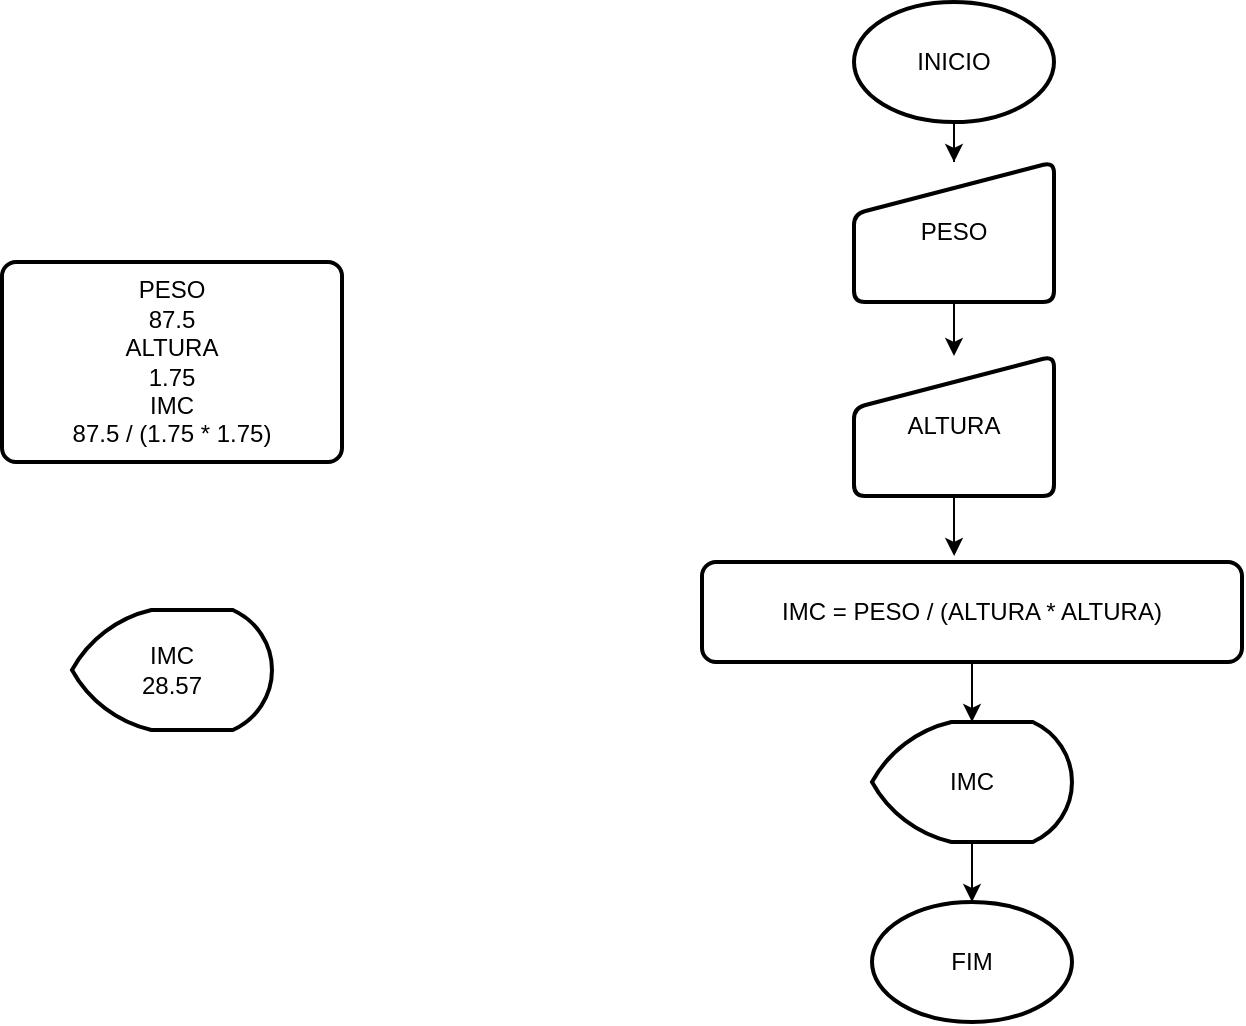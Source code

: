 <mxfile version="26.0.11">
  <diagram name="Página-1" id="4VMxkRodRdtRvvktiW2m">
    <mxGraphModel dx="1434" dy="746" grid="1" gridSize="10" guides="1" tooltips="1" connect="1" arrows="1" fold="1" page="1" pageScale="1" pageWidth="1169" pageHeight="827" math="0" shadow="0">
      <root>
        <mxCell id="0" />
        <mxCell id="1" parent="0" />
        <mxCell id="8vsVwCwNeEGrZoSonebL-1" style="edgeStyle=orthogonalEdgeStyle;rounded=0;orthogonalLoop=1;jettySize=auto;html=1;entryX=0.5;entryY=0;entryDx=0;entryDy=0;" edge="1" parent="1" source="8vsVwCwNeEGrZoSonebL-2" target="8vsVwCwNeEGrZoSonebL-5">
          <mxGeometry relative="1" as="geometry" />
        </mxCell>
        <mxCell id="8vsVwCwNeEGrZoSonebL-2" value="INICIO" style="strokeWidth=2;html=1;shape=mxgraph.flowchart.start_1;whiteSpace=wrap;" vertex="1" parent="1">
          <mxGeometry x="566" y="110" width="100" height="60" as="geometry" />
        </mxCell>
        <mxCell id="8vsVwCwNeEGrZoSonebL-3" value="FIM" style="strokeWidth=2;html=1;shape=mxgraph.flowchart.start_1;whiteSpace=wrap;" vertex="1" parent="1">
          <mxGeometry x="575" y="560" width="100" height="60" as="geometry" />
        </mxCell>
        <mxCell id="8vsVwCwNeEGrZoSonebL-4" style="edgeStyle=orthogonalEdgeStyle;rounded=0;orthogonalLoop=1;jettySize=auto;html=1;entryX=0.5;entryY=0;entryDx=0;entryDy=0;" edge="1" parent="1" source="8vsVwCwNeEGrZoSonebL-5" target="8vsVwCwNeEGrZoSonebL-6">
          <mxGeometry relative="1" as="geometry" />
        </mxCell>
        <mxCell id="8vsVwCwNeEGrZoSonebL-5" value="PESO" style="html=1;strokeWidth=2;shape=manualInput;whiteSpace=wrap;rounded=1;size=26;arcSize=11;" vertex="1" parent="1">
          <mxGeometry x="566" y="190" width="100" height="70" as="geometry" />
        </mxCell>
        <mxCell id="8vsVwCwNeEGrZoSonebL-6" value="ALTURA" style="html=1;strokeWidth=2;shape=manualInput;whiteSpace=wrap;rounded=1;size=26;arcSize=11;" vertex="1" parent="1">
          <mxGeometry x="566" y="287" width="100" height="70" as="geometry" />
        </mxCell>
        <mxCell id="8vsVwCwNeEGrZoSonebL-7" style="edgeStyle=orthogonalEdgeStyle;rounded=0;orthogonalLoop=1;jettySize=auto;html=1;" edge="1" parent="1" source="8vsVwCwNeEGrZoSonebL-8" target="8vsVwCwNeEGrZoSonebL-10">
          <mxGeometry relative="1" as="geometry" />
        </mxCell>
        <mxCell id="8vsVwCwNeEGrZoSonebL-8" value="IMC = PESO / (ALTURA * ALTURA)" style="rounded=1;whiteSpace=wrap;html=1;absoluteArcSize=1;arcSize=14;strokeWidth=2;" vertex="1" parent="1">
          <mxGeometry x="490" y="390" width="270" height="50" as="geometry" />
        </mxCell>
        <mxCell id="8vsVwCwNeEGrZoSonebL-9" style="edgeStyle=orthogonalEdgeStyle;rounded=0;orthogonalLoop=1;jettySize=auto;html=1;" edge="1" parent="1" source="8vsVwCwNeEGrZoSonebL-10" target="8vsVwCwNeEGrZoSonebL-3">
          <mxGeometry relative="1" as="geometry" />
        </mxCell>
        <mxCell id="8vsVwCwNeEGrZoSonebL-10" value="IMC" style="strokeWidth=2;html=1;shape=mxgraph.flowchart.display;whiteSpace=wrap;" vertex="1" parent="1">
          <mxGeometry x="575" y="470" width="100" height="60" as="geometry" />
        </mxCell>
        <mxCell id="8vsVwCwNeEGrZoSonebL-11" style="edgeStyle=orthogonalEdgeStyle;rounded=0;orthogonalLoop=1;jettySize=auto;html=1;entryX=0.467;entryY=-0.06;entryDx=0;entryDy=0;entryPerimeter=0;" edge="1" parent="1" source="8vsVwCwNeEGrZoSonebL-6" target="8vsVwCwNeEGrZoSonebL-8">
          <mxGeometry relative="1" as="geometry" />
        </mxCell>
        <mxCell id="8vsVwCwNeEGrZoSonebL-12" value="IMC&lt;div&gt;28.57&lt;/div&gt;" style="strokeWidth=2;html=1;shape=mxgraph.flowchart.display;whiteSpace=wrap;" vertex="1" parent="1">
          <mxGeometry x="175" y="414" width="100" height="60" as="geometry" />
        </mxCell>
        <mxCell id="8vsVwCwNeEGrZoSonebL-13" value="PESO&lt;div&gt;87.5&lt;/div&gt;&lt;div&gt;ALTURA&lt;/div&gt;&lt;div&gt;1.75&lt;/div&gt;&lt;div&gt;IMC&lt;/div&gt;&lt;div&gt;87.5 / (1.75 * 1.75)&lt;/div&gt;" style="rounded=1;whiteSpace=wrap;html=1;absoluteArcSize=1;arcSize=14;strokeWidth=2;" vertex="1" parent="1">
          <mxGeometry x="140" y="240" width="170" height="100" as="geometry" />
        </mxCell>
      </root>
    </mxGraphModel>
  </diagram>
</mxfile>
